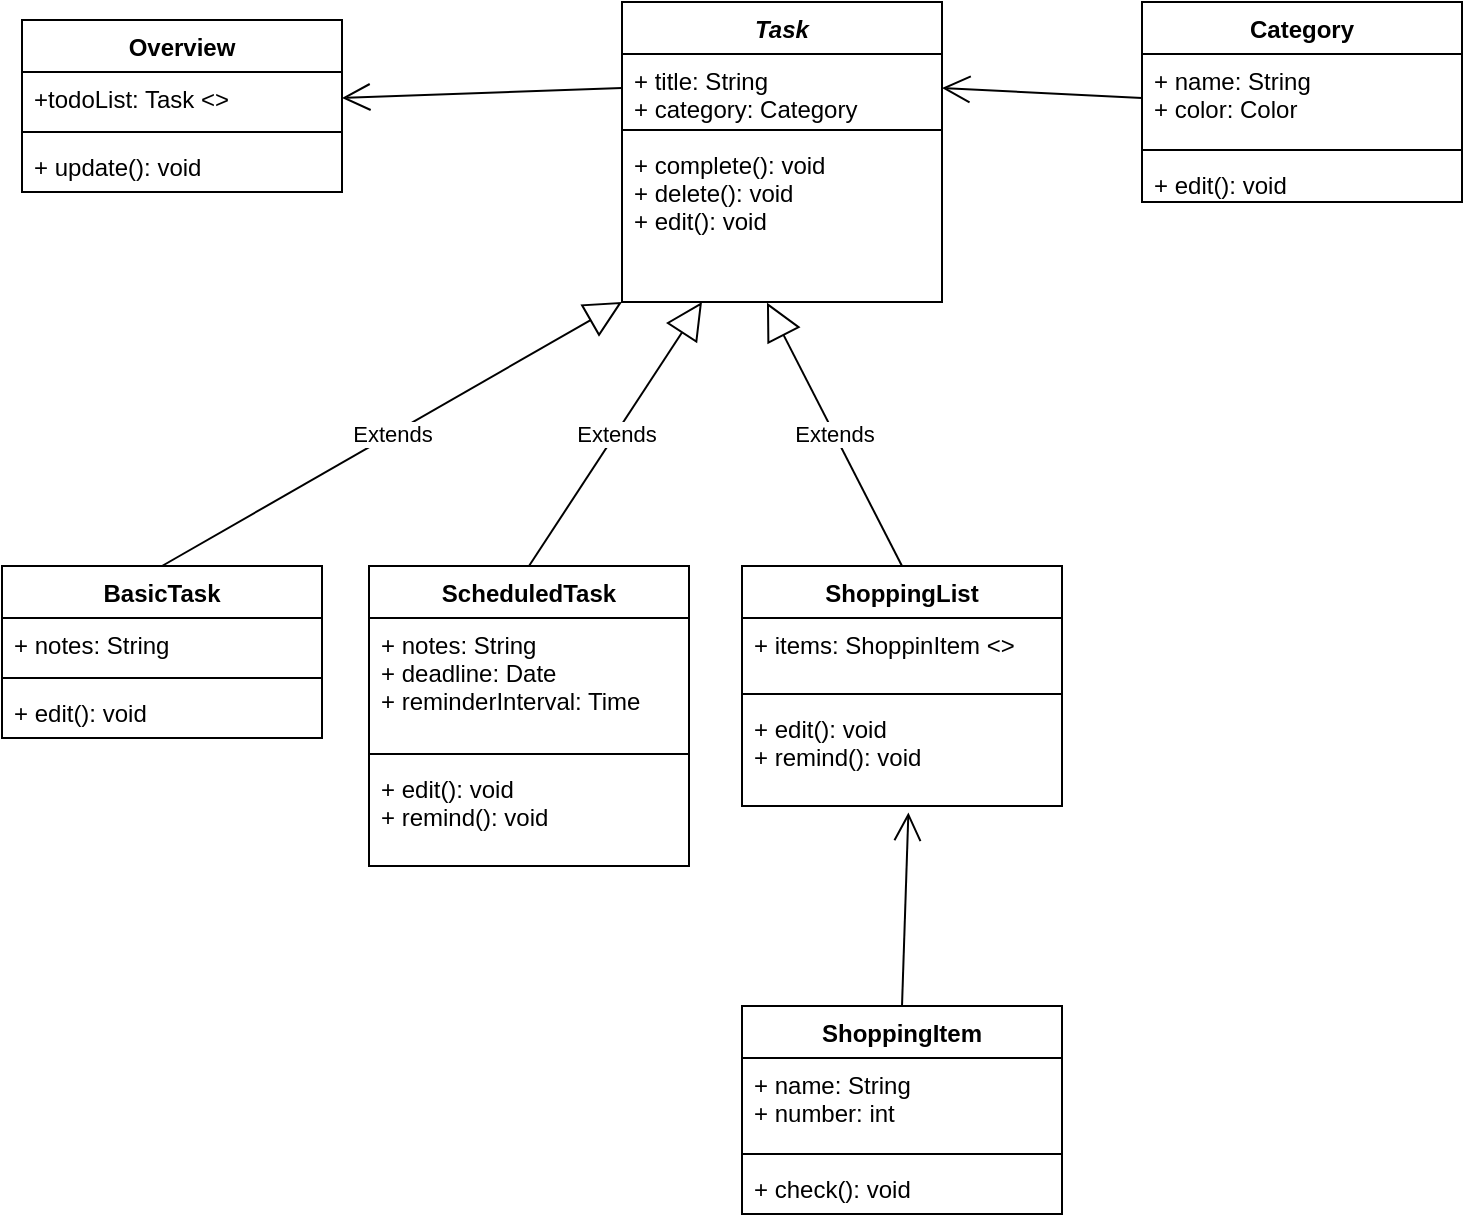 <mxfile version="13.7.7" type="github">
  <diagram id="C5RBs43oDa-KdzZeNtuy" name="Page-1">
    <mxGraphModel dx="1108" dy="815" grid="1" gridSize="10" guides="1" tooltips="1" connect="1" arrows="1" fold="1" page="1" pageScale="1" pageWidth="827" pageHeight="1169" math="0" shadow="0">
      <root>
        <mxCell id="WIyWlLk6GJQsqaUBKTNV-0" />
        <mxCell id="WIyWlLk6GJQsqaUBKTNV-1" parent="WIyWlLk6GJQsqaUBKTNV-0" />
        <mxCell id="w285jd2p5i2l29Z6StmO-8" value="Extends" style="endArrow=block;endSize=16;endFill=0;html=1;entryX=0;entryY=1;entryDx=0;entryDy=0;exitX=0.5;exitY=0;exitDx=0;exitDy=0;" edge="1" parent="WIyWlLk6GJQsqaUBKTNV-1" source="w285jd2p5i2l29Z6StmO-4" target="w285jd2p5i2l29Z6StmO-0">
          <mxGeometry width="160" relative="1" as="geometry">
            <mxPoint x="350" y="280" as="sourcePoint" />
            <mxPoint x="510" y="280" as="targetPoint" />
          </mxGeometry>
        </mxCell>
        <mxCell id="w285jd2p5i2l29Z6StmO-13" value="Extends" style="endArrow=block;endSize=16;endFill=0;html=1;entryX=0.25;entryY=1;entryDx=0;entryDy=0;exitX=0.5;exitY=0;exitDx=0;exitDy=0;" edge="1" parent="WIyWlLk6GJQsqaUBKTNV-1" source="w285jd2p5i2l29Z6StmO-9" target="w285jd2p5i2l29Z6StmO-0">
          <mxGeometry width="160" relative="1" as="geometry">
            <mxPoint x="310" y="260" as="sourcePoint" />
            <mxPoint x="470" y="260" as="targetPoint" />
          </mxGeometry>
        </mxCell>
        <mxCell id="w285jd2p5i2l29Z6StmO-4" value="BasicTask" style="swimlane;fontStyle=1;align=center;verticalAlign=top;childLayout=stackLayout;horizontal=1;startSize=26;horizontalStack=0;resizeParent=1;resizeParentMax=0;resizeLast=0;collapsible=1;marginBottom=0;" vertex="1" parent="WIyWlLk6GJQsqaUBKTNV-1">
          <mxGeometry x="70" y="320" width="160" height="86" as="geometry" />
        </mxCell>
        <mxCell id="w285jd2p5i2l29Z6StmO-5" value="+ notes: String" style="text;strokeColor=none;fillColor=none;align=left;verticalAlign=top;spacingLeft=4;spacingRight=4;overflow=hidden;rotatable=0;points=[[0,0.5],[1,0.5]];portConstraint=eastwest;" vertex="1" parent="w285jd2p5i2l29Z6StmO-4">
          <mxGeometry y="26" width="160" height="26" as="geometry" />
        </mxCell>
        <mxCell id="w285jd2p5i2l29Z6StmO-6" value="" style="line;strokeWidth=1;fillColor=none;align=left;verticalAlign=middle;spacingTop=-1;spacingLeft=3;spacingRight=3;rotatable=0;labelPosition=right;points=[];portConstraint=eastwest;" vertex="1" parent="w285jd2p5i2l29Z6StmO-4">
          <mxGeometry y="52" width="160" height="8" as="geometry" />
        </mxCell>
        <mxCell id="w285jd2p5i2l29Z6StmO-7" value="+ edit(): void" style="text;strokeColor=none;fillColor=none;align=left;verticalAlign=top;spacingLeft=4;spacingRight=4;overflow=hidden;rotatable=0;points=[[0,0.5],[1,0.5]];portConstraint=eastwest;" vertex="1" parent="w285jd2p5i2l29Z6StmO-4">
          <mxGeometry y="60" width="160" height="26" as="geometry" />
        </mxCell>
        <mxCell id="w285jd2p5i2l29Z6StmO-34" value="Extends" style="endArrow=block;endSize=16;endFill=0;html=1;entryX=0.453;entryY=1.004;entryDx=0;entryDy=0;entryPerimeter=0;exitX=0.5;exitY=0;exitDx=0;exitDy=0;" edge="1" parent="WIyWlLk6GJQsqaUBKTNV-1" source="w285jd2p5i2l29Z6StmO-14" target="w285jd2p5i2l29Z6StmO-3">
          <mxGeometry width="160" relative="1" as="geometry">
            <mxPoint x="350" y="290" as="sourcePoint" />
            <mxPoint x="510" y="290" as="targetPoint" />
          </mxGeometry>
        </mxCell>
        <mxCell id="w285jd2p5i2l29Z6StmO-35" value="" style="endArrow=open;endFill=1;endSize=12;html=1;entryX=0.52;entryY=1.062;entryDx=0;entryDy=0;entryPerimeter=0;exitX=0.5;exitY=0;exitDx=0;exitDy=0;" edge="1" parent="WIyWlLk6GJQsqaUBKTNV-1" source="w285jd2p5i2l29Z6StmO-26" target="w285jd2p5i2l29Z6StmO-17">
          <mxGeometry width="160" relative="1" as="geometry">
            <mxPoint x="490" y="520" as="sourcePoint" />
            <mxPoint x="650" y="520" as="targetPoint" />
          </mxGeometry>
        </mxCell>
        <mxCell id="w285jd2p5i2l29Z6StmO-9" value="ScheduledTask" style="swimlane;fontStyle=1;align=center;verticalAlign=top;childLayout=stackLayout;horizontal=1;startSize=26;horizontalStack=0;resizeParent=1;resizeParentMax=0;resizeLast=0;collapsible=1;marginBottom=0;" vertex="1" parent="WIyWlLk6GJQsqaUBKTNV-1">
          <mxGeometry x="253.5" y="320" width="160" height="150" as="geometry" />
        </mxCell>
        <mxCell id="w285jd2p5i2l29Z6StmO-10" value="+ notes: String&#xa;+ deadline: Date&#xa;+ reminderInterval: Time&#xa;" style="text;strokeColor=none;fillColor=none;align=left;verticalAlign=top;spacingLeft=4;spacingRight=4;overflow=hidden;rotatable=0;points=[[0,0.5],[1,0.5]];portConstraint=eastwest;" vertex="1" parent="w285jd2p5i2l29Z6StmO-9">
          <mxGeometry y="26" width="160" height="64" as="geometry" />
        </mxCell>
        <mxCell id="w285jd2p5i2l29Z6StmO-11" value="" style="line;strokeWidth=1;fillColor=none;align=left;verticalAlign=middle;spacingTop=-1;spacingLeft=3;spacingRight=3;rotatable=0;labelPosition=right;points=[];portConstraint=eastwest;" vertex="1" parent="w285jd2p5i2l29Z6StmO-9">
          <mxGeometry y="90" width="160" height="8" as="geometry" />
        </mxCell>
        <mxCell id="w285jd2p5i2l29Z6StmO-12" value="+ edit(): void&#xa;+ remind(): void&#xa;" style="text;strokeColor=none;fillColor=none;align=left;verticalAlign=top;spacingLeft=4;spacingRight=4;overflow=hidden;rotatable=0;points=[[0,0.5],[1,0.5]];portConstraint=eastwest;" vertex="1" parent="w285jd2p5i2l29Z6StmO-9">
          <mxGeometry y="98" width="160" height="52" as="geometry" />
        </mxCell>
        <mxCell id="w285jd2p5i2l29Z6StmO-14" value="ShoppingList" style="swimlane;fontStyle=1;align=center;verticalAlign=top;childLayout=stackLayout;horizontal=1;startSize=26;horizontalStack=0;resizeParent=1;resizeParentMax=0;resizeLast=0;collapsible=1;marginBottom=0;" vertex="1" parent="WIyWlLk6GJQsqaUBKTNV-1">
          <mxGeometry x="440" y="320" width="160" height="120" as="geometry" />
        </mxCell>
        <mxCell id="w285jd2p5i2l29Z6StmO-15" value="+ items: ShoppinItem &lt;&gt;" style="text;strokeColor=none;fillColor=none;align=left;verticalAlign=top;spacingLeft=4;spacingRight=4;overflow=hidden;rotatable=0;points=[[0,0.5],[1,0.5]];portConstraint=eastwest;" vertex="1" parent="w285jd2p5i2l29Z6StmO-14">
          <mxGeometry y="26" width="160" height="34" as="geometry" />
        </mxCell>
        <mxCell id="w285jd2p5i2l29Z6StmO-16" value="" style="line;strokeWidth=1;fillColor=none;align=left;verticalAlign=middle;spacingTop=-1;spacingLeft=3;spacingRight=3;rotatable=0;labelPosition=right;points=[];portConstraint=eastwest;" vertex="1" parent="w285jd2p5i2l29Z6StmO-14">
          <mxGeometry y="60" width="160" height="8" as="geometry" />
        </mxCell>
        <mxCell id="w285jd2p5i2l29Z6StmO-17" value="+ edit(): void&#xa;+ remind(): void&#xa;" style="text;strokeColor=none;fillColor=none;align=left;verticalAlign=top;spacingLeft=4;spacingRight=4;overflow=hidden;rotatable=0;points=[[0,0.5],[1,0.5]];portConstraint=eastwest;" vertex="1" parent="w285jd2p5i2l29Z6StmO-14">
          <mxGeometry y="68" width="160" height="52" as="geometry" />
        </mxCell>
        <mxCell id="w285jd2p5i2l29Z6StmO-26" value="ShoppingItem" style="swimlane;fontStyle=1;align=center;verticalAlign=top;childLayout=stackLayout;horizontal=1;startSize=26;horizontalStack=0;resizeParent=1;resizeParentMax=0;resizeLast=0;collapsible=1;marginBottom=0;" vertex="1" parent="WIyWlLk6GJQsqaUBKTNV-1">
          <mxGeometry x="440" y="540" width="160" height="104" as="geometry" />
        </mxCell>
        <mxCell id="w285jd2p5i2l29Z6StmO-27" value="+ name: String&#xa;+ number: int&#xa;" style="text;strokeColor=none;fillColor=none;align=left;verticalAlign=top;spacingLeft=4;spacingRight=4;overflow=hidden;rotatable=0;points=[[0,0.5],[1,0.5]];portConstraint=eastwest;" vertex="1" parent="w285jd2p5i2l29Z6StmO-26">
          <mxGeometry y="26" width="160" height="44" as="geometry" />
        </mxCell>
        <mxCell id="w285jd2p5i2l29Z6StmO-28" value="" style="line;strokeWidth=1;fillColor=none;align=left;verticalAlign=middle;spacingTop=-1;spacingLeft=3;spacingRight=3;rotatable=0;labelPosition=right;points=[];portConstraint=eastwest;" vertex="1" parent="w285jd2p5i2l29Z6StmO-26">
          <mxGeometry y="70" width="160" height="8" as="geometry" />
        </mxCell>
        <mxCell id="w285jd2p5i2l29Z6StmO-29" value="+ check(): void" style="text;strokeColor=none;fillColor=none;align=left;verticalAlign=top;spacingLeft=4;spacingRight=4;overflow=hidden;rotatable=0;points=[[0,0.5],[1,0.5]];portConstraint=eastwest;" vertex="1" parent="w285jd2p5i2l29Z6StmO-26">
          <mxGeometry y="78" width="160" height="26" as="geometry" />
        </mxCell>
        <mxCell id="w285jd2p5i2l29Z6StmO-36" value="Category" style="swimlane;fontStyle=1;align=center;verticalAlign=top;childLayout=stackLayout;horizontal=1;startSize=26;horizontalStack=0;resizeParent=1;resizeParentMax=0;resizeLast=0;collapsible=1;marginBottom=0;" vertex="1" parent="WIyWlLk6GJQsqaUBKTNV-1">
          <mxGeometry x="640" y="38" width="160" height="100" as="geometry" />
        </mxCell>
        <mxCell id="w285jd2p5i2l29Z6StmO-37" value="+ name: String&#xa;+ color: Color&#xa;" style="text;strokeColor=none;fillColor=none;align=left;verticalAlign=top;spacingLeft=4;spacingRight=4;overflow=hidden;rotatable=0;points=[[0,0.5],[1,0.5]];portConstraint=eastwest;" vertex="1" parent="w285jd2p5i2l29Z6StmO-36">
          <mxGeometry y="26" width="160" height="44" as="geometry" />
        </mxCell>
        <mxCell id="w285jd2p5i2l29Z6StmO-38" value="" style="line;strokeWidth=1;fillColor=none;align=left;verticalAlign=middle;spacingTop=-1;spacingLeft=3;spacingRight=3;rotatable=0;labelPosition=right;points=[];portConstraint=eastwest;" vertex="1" parent="w285jd2p5i2l29Z6StmO-36">
          <mxGeometry y="70" width="160" height="8" as="geometry" />
        </mxCell>
        <mxCell id="w285jd2p5i2l29Z6StmO-39" value="+ edit(): void" style="text;strokeColor=none;fillColor=none;align=left;verticalAlign=top;spacingLeft=4;spacingRight=4;overflow=hidden;rotatable=0;points=[[0,0.5],[1,0.5]];portConstraint=eastwest;" vertex="1" parent="w285jd2p5i2l29Z6StmO-36">
          <mxGeometry y="78" width="160" height="22" as="geometry" />
        </mxCell>
        <mxCell id="w285jd2p5i2l29Z6StmO-40" value="" style="endArrow=open;endFill=1;endSize=12;html=1;entryX=1;entryY=0.5;entryDx=0;entryDy=0;exitX=0;exitY=0.5;exitDx=0;exitDy=0;" edge="1" parent="WIyWlLk6GJQsqaUBKTNV-1" source="w285jd2p5i2l29Z6StmO-37" target="w285jd2p5i2l29Z6StmO-1">
          <mxGeometry width="160" relative="1" as="geometry">
            <mxPoint x="470" y="87.58" as="sourcePoint" />
            <mxPoint x="630" y="87.58" as="targetPoint" />
          </mxGeometry>
        </mxCell>
        <mxCell id="w285jd2p5i2l29Z6StmO-0" value="Task" style="swimlane;fontStyle=3;align=center;verticalAlign=top;childLayout=stackLayout;horizontal=1;startSize=26;horizontalStack=0;resizeParent=1;resizeParentMax=0;resizeLast=0;collapsible=1;marginBottom=0;" vertex="1" parent="WIyWlLk6GJQsqaUBKTNV-1">
          <mxGeometry x="380" y="38" width="160" height="150" as="geometry">
            <mxRectangle x="280" y="200" width="60" height="26" as="alternateBounds" />
          </mxGeometry>
        </mxCell>
        <mxCell id="w285jd2p5i2l29Z6StmO-1" value="+ title: String&#xa;+ category: Category&#xa;" style="text;strokeColor=none;fillColor=none;align=left;verticalAlign=top;spacingLeft=4;spacingRight=4;overflow=hidden;rotatable=0;points=[[0,0.5],[1,0.5]];portConstraint=eastwest;" vertex="1" parent="w285jd2p5i2l29Z6StmO-0">
          <mxGeometry y="26" width="160" height="34" as="geometry" />
        </mxCell>
        <mxCell id="w285jd2p5i2l29Z6StmO-2" value="" style="line;strokeWidth=1;fillColor=none;align=left;verticalAlign=middle;spacingTop=-1;spacingLeft=3;spacingRight=3;rotatable=0;labelPosition=right;points=[];portConstraint=eastwest;" vertex="1" parent="w285jd2p5i2l29Z6StmO-0">
          <mxGeometry y="60" width="160" height="8" as="geometry" />
        </mxCell>
        <mxCell id="w285jd2p5i2l29Z6StmO-3" value="+ complete(): void&#xa;+ delete(): void&#xa;+ edit(): void&#xa;&#xa;" style="text;strokeColor=none;fillColor=none;align=left;verticalAlign=top;spacingLeft=4;spacingRight=4;overflow=hidden;rotatable=0;points=[[0,0.5],[1,0.5]];portConstraint=eastwest;" vertex="1" parent="w285jd2p5i2l29Z6StmO-0">
          <mxGeometry y="68" width="160" height="82" as="geometry" />
        </mxCell>
        <mxCell id="w285jd2p5i2l29Z6StmO-41" value="Overview" style="swimlane;fontStyle=1;align=center;verticalAlign=top;childLayout=stackLayout;horizontal=1;startSize=26;horizontalStack=0;resizeParent=1;resizeParentMax=0;resizeLast=0;collapsible=1;marginBottom=0;" vertex="1" parent="WIyWlLk6GJQsqaUBKTNV-1">
          <mxGeometry x="80" y="47" width="160" height="86" as="geometry" />
        </mxCell>
        <mxCell id="w285jd2p5i2l29Z6StmO-42" value="+todoList: Task &lt;&gt;" style="text;strokeColor=none;fillColor=none;align=left;verticalAlign=top;spacingLeft=4;spacingRight=4;overflow=hidden;rotatable=0;points=[[0,0.5],[1,0.5]];portConstraint=eastwest;" vertex="1" parent="w285jd2p5i2l29Z6StmO-41">
          <mxGeometry y="26" width="160" height="26" as="geometry" />
        </mxCell>
        <mxCell id="w285jd2p5i2l29Z6StmO-43" value="" style="line;strokeWidth=1;fillColor=none;align=left;verticalAlign=middle;spacingTop=-1;spacingLeft=3;spacingRight=3;rotatable=0;labelPosition=right;points=[];portConstraint=eastwest;" vertex="1" parent="w285jd2p5i2l29Z6StmO-41">
          <mxGeometry y="52" width="160" height="8" as="geometry" />
        </mxCell>
        <mxCell id="w285jd2p5i2l29Z6StmO-44" value="+ update(): void" style="text;strokeColor=none;fillColor=none;align=left;verticalAlign=top;spacingLeft=4;spacingRight=4;overflow=hidden;rotatable=0;points=[[0,0.5],[1,0.5]];portConstraint=eastwest;" vertex="1" parent="w285jd2p5i2l29Z6StmO-41">
          <mxGeometry y="60" width="160" height="26" as="geometry" />
        </mxCell>
        <mxCell id="w285jd2p5i2l29Z6StmO-45" value="" style="endArrow=open;endFill=1;endSize=12;html=1;entryX=1;entryY=0.5;entryDx=0;entryDy=0;exitX=0;exitY=0.5;exitDx=0;exitDy=0;" edge="1" parent="WIyWlLk6GJQsqaUBKTNV-1" source="w285jd2p5i2l29Z6StmO-1" target="w285jd2p5i2l29Z6StmO-42">
          <mxGeometry width="160" relative="1" as="geometry">
            <mxPoint x="370" y="100" as="sourcePoint" />
            <mxPoint x="280" y="150" as="targetPoint" />
          </mxGeometry>
        </mxCell>
      </root>
    </mxGraphModel>
  </diagram>
</mxfile>
